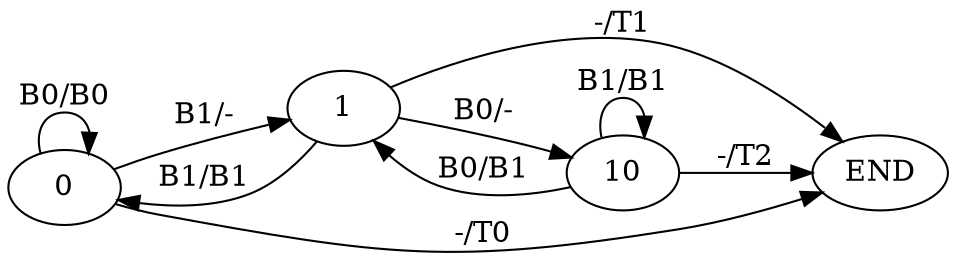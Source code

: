 digraph G {
	rankdir=LR;
	0 -> 0 [label="B0/B0"];
	0 -> 1 [label="B1/-"];
	0 -> END [label="-/T0"];
	1 -> 10 [label="B0/-"];
	1 -> 0 [label="B1/B1"];
	1 -> END [label="-/T1"];
	10 -> 1 [label="B0/B1"];
	10 -> 10 [label="B1/B1"];
	10 -> END [label="-/T2"];
}